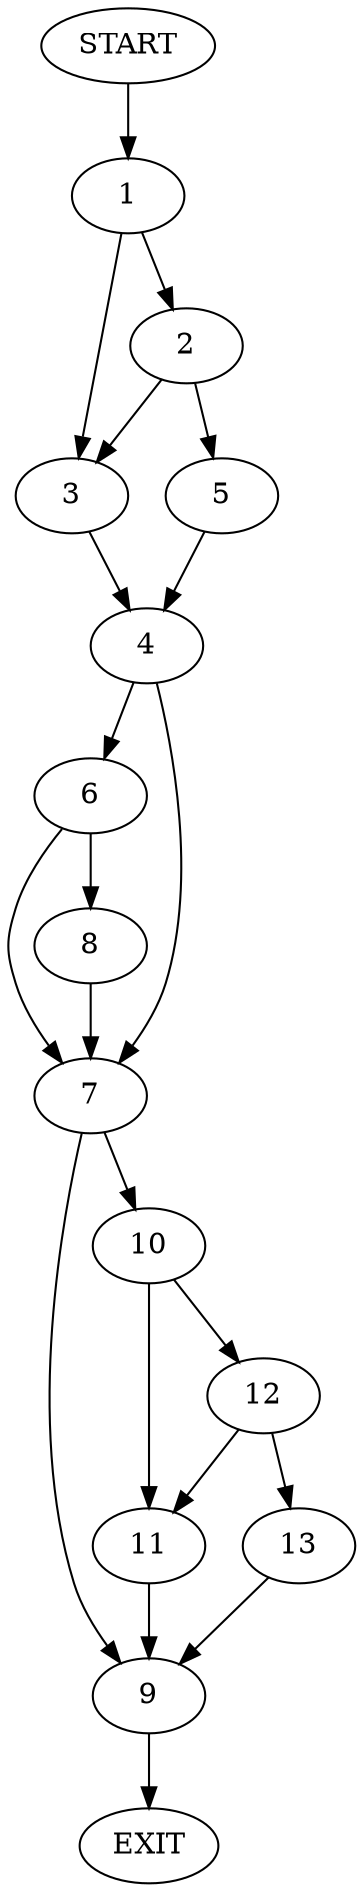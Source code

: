 digraph {
0 [label="START"]
14 [label="EXIT"]
0 -> 1
1 -> 2
1 -> 3
3 -> 4
2 -> 5
2 -> 3
5 -> 4
4 -> 6
4 -> 7
6 -> 8
6 -> 7
7 -> 9
7 -> 10
8 -> 7
10 -> 11
10 -> 12
9 -> 14
12 -> 11
12 -> 13
11 -> 9
13 -> 9
}
